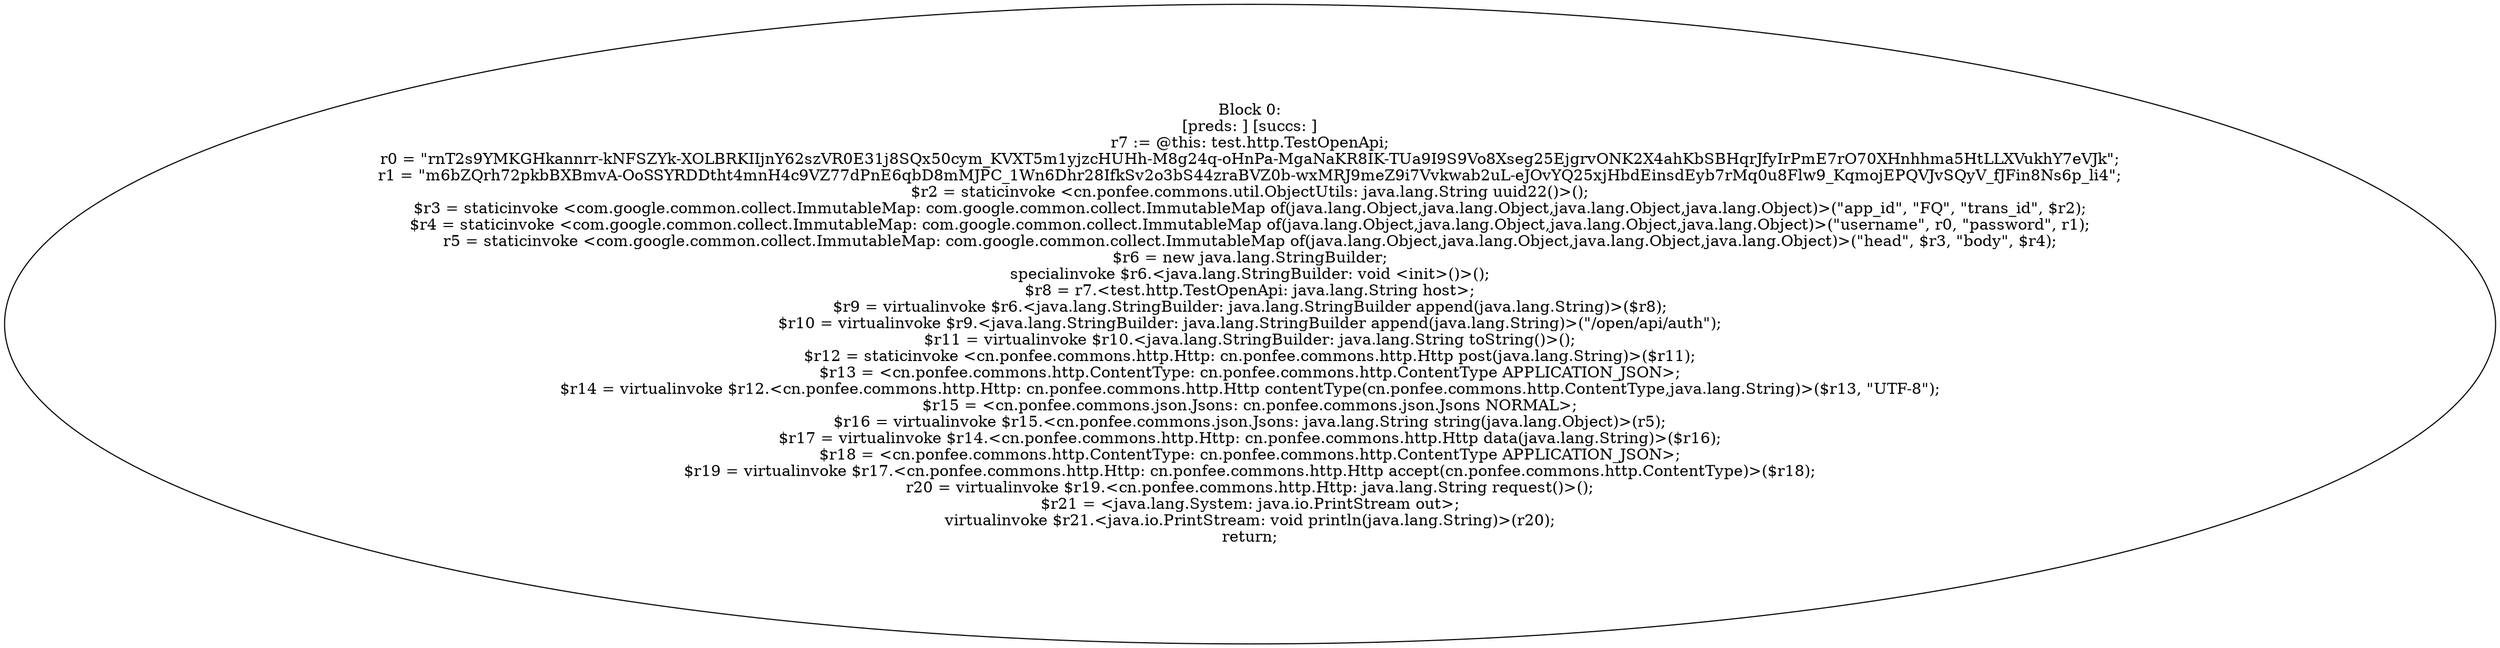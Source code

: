 digraph "unitGraph" {
    "Block 0:
[preds: ] [succs: ]
r7 := @this: test.http.TestOpenApi;
r0 = \"rnT2s9YMKGHkannrr-kNFSZYk-XOLBRKIIjnY62szVR0E31j8SQx50cym_KVXT5m1yjzcHUHh-M8g24q-oHnPa-MgaNaKR8IK-TUa9I9S9Vo8Xseg25EjgrvONK2X4ahKbSBHqrJfyIrPmE7rO70XHnhhma5HtLLXVukhY7eVJk\";
r1 = \"m6bZQrh72pkbBXBmvA-OoSSYRDDtht4mnH4c9VZ77dPnE6qbD8mMJPC_1Wn6Dhr28IfkSv2o3bS44zraBVZ0b-wxMRJ9meZ9i7Vvkwab2uL-eJOvYQ25xjHbdEinsdEyb7rMq0u8Flw9_KqmojEPQVJvSQyV_fJFin8Ns6p_li4\";
$r2 = staticinvoke <cn.ponfee.commons.util.ObjectUtils: java.lang.String uuid22()>();
$r3 = staticinvoke <com.google.common.collect.ImmutableMap: com.google.common.collect.ImmutableMap of(java.lang.Object,java.lang.Object,java.lang.Object,java.lang.Object)>(\"app_id\", \"FQ\", \"trans_id\", $r2);
$r4 = staticinvoke <com.google.common.collect.ImmutableMap: com.google.common.collect.ImmutableMap of(java.lang.Object,java.lang.Object,java.lang.Object,java.lang.Object)>(\"username\", r0, \"password\", r1);
r5 = staticinvoke <com.google.common.collect.ImmutableMap: com.google.common.collect.ImmutableMap of(java.lang.Object,java.lang.Object,java.lang.Object,java.lang.Object)>(\"head\", $r3, \"body\", $r4);
$r6 = new java.lang.StringBuilder;
specialinvoke $r6.<java.lang.StringBuilder: void <init>()>();
$r8 = r7.<test.http.TestOpenApi: java.lang.String host>;
$r9 = virtualinvoke $r6.<java.lang.StringBuilder: java.lang.StringBuilder append(java.lang.String)>($r8);
$r10 = virtualinvoke $r9.<java.lang.StringBuilder: java.lang.StringBuilder append(java.lang.String)>(\"/open/api/auth\");
$r11 = virtualinvoke $r10.<java.lang.StringBuilder: java.lang.String toString()>();
$r12 = staticinvoke <cn.ponfee.commons.http.Http: cn.ponfee.commons.http.Http post(java.lang.String)>($r11);
$r13 = <cn.ponfee.commons.http.ContentType: cn.ponfee.commons.http.ContentType APPLICATION_JSON>;
$r14 = virtualinvoke $r12.<cn.ponfee.commons.http.Http: cn.ponfee.commons.http.Http contentType(cn.ponfee.commons.http.ContentType,java.lang.String)>($r13, \"UTF-8\");
$r15 = <cn.ponfee.commons.json.Jsons: cn.ponfee.commons.json.Jsons NORMAL>;
$r16 = virtualinvoke $r15.<cn.ponfee.commons.json.Jsons: java.lang.String string(java.lang.Object)>(r5);
$r17 = virtualinvoke $r14.<cn.ponfee.commons.http.Http: cn.ponfee.commons.http.Http data(java.lang.String)>($r16);
$r18 = <cn.ponfee.commons.http.ContentType: cn.ponfee.commons.http.ContentType APPLICATION_JSON>;
$r19 = virtualinvoke $r17.<cn.ponfee.commons.http.Http: cn.ponfee.commons.http.Http accept(cn.ponfee.commons.http.ContentType)>($r18);
r20 = virtualinvoke $r19.<cn.ponfee.commons.http.Http: java.lang.String request()>();
$r21 = <java.lang.System: java.io.PrintStream out>;
virtualinvoke $r21.<java.io.PrintStream: void println(java.lang.String)>(r20);
return;
"
}
